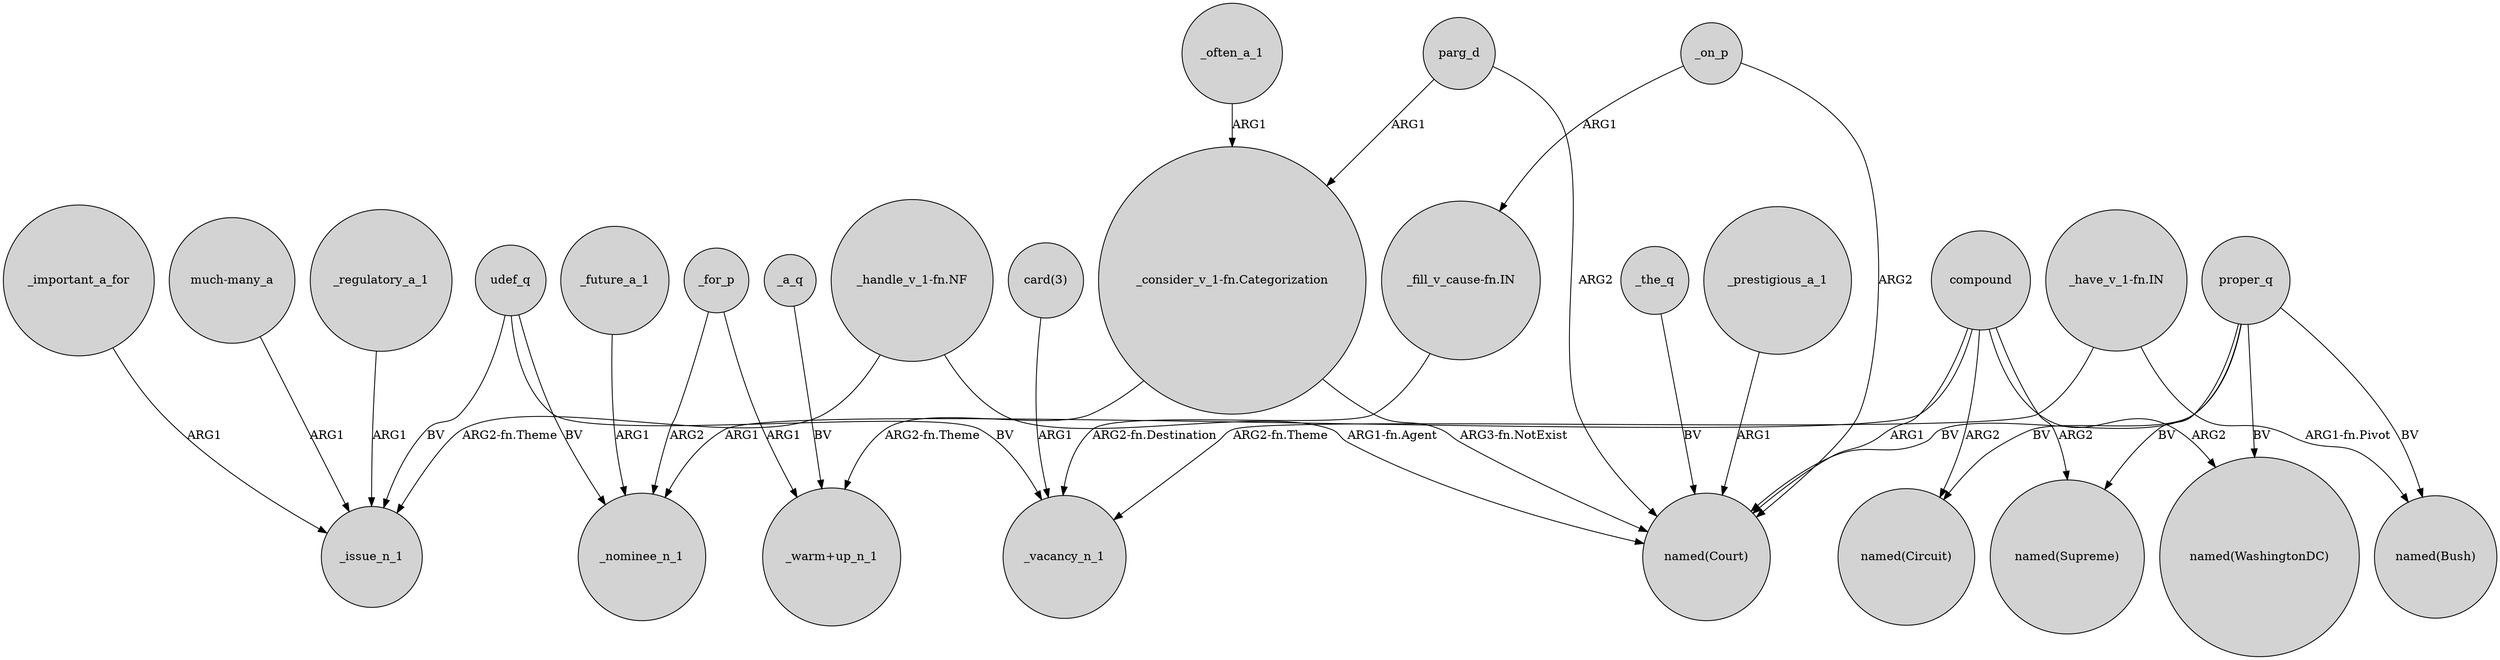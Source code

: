 digraph {
	node [shape=circle style=filled]
	"_handle_v_1-fn.NF" -> _issue_n_1 [label="ARG2-fn.Theme"]
	_a_q -> "_warm+up_n_1" [label=BV]
	compound -> _nominee_n_1 [label=ARG1]
	"_handle_v_1-fn.NF" -> "named(Court)" [label="ARG1-fn.Agent"]
	"card(3)" -> _vacancy_n_1 [label=ARG1]
	"_have_v_1-fn.IN" -> "named(Bush)" [label="ARG1-fn.Pivot"]
	parg_d -> "_consider_v_1-fn.Categorization" [label=ARG1]
	proper_q -> "named(WashingtonDC)" [label=BV]
	_for_p -> "_warm+up_n_1" [label=ARG1]
	_future_a_1 -> _nominee_n_1 [label=ARG1]
	_the_q -> "named(Court)" [label=BV]
	compound -> "named(Circuit)" [label=ARG2]
	parg_d -> "named(Court)" [label=ARG2]
	_important_a_for -> _issue_n_1 [label=ARG1]
	_prestigious_a_1 -> "named(Court)" [label=ARG1]
	"_consider_v_1-fn.Categorization" -> "_warm+up_n_1" [label="ARG2-fn.Theme"]
	"_consider_v_1-fn.Categorization" -> "named(Court)" [label="ARG3-fn.NotExist"]
	_on_p -> "_fill_v_cause-fn.IN" [label=ARG1]
	"much-many_a" -> _issue_n_1 [label=ARG1]
	compound -> "named(WashingtonDC)" [label=ARG2]
	compound -> "named(Supreme)" [label=ARG2]
	udef_q -> _vacancy_n_1 [label=BV]
	udef_q -> _nominee_n_1 [label=BV]
	"_fill_v_cause-fn.IN" -> _vacancy_n_1 [label="ARG2-fn.Destination"]
	proper_q -> "named(Supreme)" [label=BV]
	proper_q -> "named(Bush)" [label=BV]
	udef_q -> _issue_n_1 [label=BV]
	_for_p -> _nominee_n_1 [label=ARG2]
	proper_q -> "named(Circuit)" [label=BV]
	_regulatory_a_1 -> _issue_n_1 [label=ARG1]
	_often_a_1 -> "_consider_v_1-fn.Categorization" [label=ARG1]
	compound -> "named(Court)" [label=ARG1]
	proper_q -> "named(Court)" [label=BV]
	"_have_v_1-fn.IN" -> _vacancy_n_1 [label="ARG2-fn.Theme"]
	_on_p -> "named(Court)" [label=ARG2]
}
